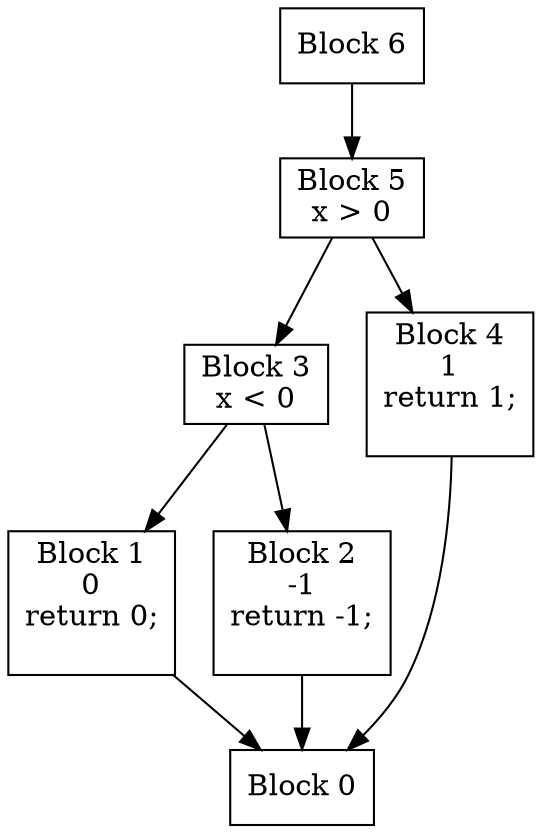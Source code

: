 digraph CFG {
  node [shape=box];
  0 [label="Block 0"];
  1 [label="Block 1\n0\nreturn 0;
\n"];
  2 [label="Block 2\n-1\nreturn -1;
\n"];
  3 [label="Block 3\nx < 0\n"];
  4 [label="Block 4\n1\nreturn 1;
\n"];
  5 [label="Block 5\nx > 0\n"];
  6 [label="Block 6"];
  1 -> 0;
  2 -> 0;
  3 -> 2;
  3 -> 1;
  4 -> 0;
  5 -> 4;
  5 -> 3;
  6 -> 5;
}
